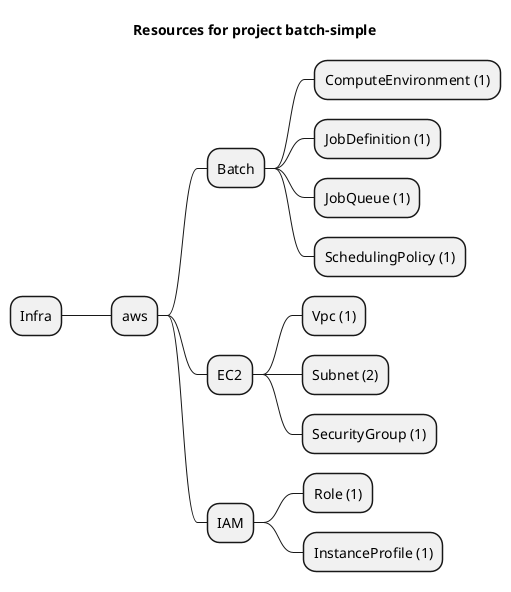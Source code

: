 @startmindmap
title Resources for project batch-simple
skinparam monochrome true
+ Infra
++ aws
+++ Batch
++++ ComputeEnvironment (1)
++++ JobDefinition (1)
++++ JobQueue (1)
++++ SchedulingPolicy (1)
+++ EC2
++++ Vpc (1)
++++ Subnet (2)
++++ SecurityGroup (1)
+++ IAM
++++ Role (1)
++++ InstanceProfile (1)
@endmindmap